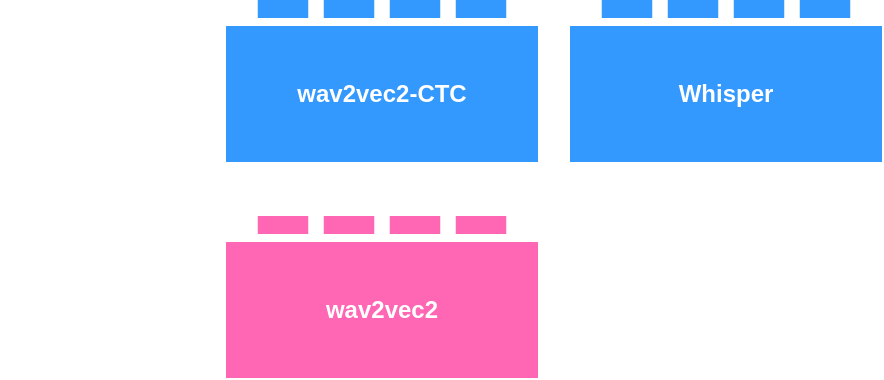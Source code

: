 <mxfile>
    <diagram id="aNeh3odBspCKjpY5AsDh" name="dark">
        <mxGraphModel dx="1484" dy="809" grid="0" gridSize="10" guides="1" tooltips="1" connect="1" arrows="1" fold="1" page="0" pageScale="1" pageWidth="850" pageHeight="1100" background="none" math="0" shadow="0">
            <root>
                <mxCell id="0"/>
                <mxCell id="1" parent="0"/>
                <mxCell id="2" value="&lt;b&gt;&lt;font color=&quot;#ffffff&quot;&gt;wav2vec2-CTC&lt;br&gt;&lt;/font&gt;&lt;/b&gt;" style="rounded=0;whiteSpace=wrap;html=1;fillStyle=solid;fillColor=#3399FF;strokeColor=none;gradientColor=none;" parent="1" vertex="1">
                    <mxGeometry x="89" y="355" width="156" height="68" as="geometry"/>
                </mxCell>
                <mxCell id="4" value="" style="rounded=0;whiteSpace=wrap;html=1;fillStyle=solid;fillColor=#3399FF;strokeColor=none;" parent="1" vertex="1">
                    <mxGeometry x="104.88" y="342" width="25.24" height="9" as="geometry"/>
                </mxCell>
                <mxCell id="5" value="" style="rounded=0;whiteSpace=wrap;html=1;fillStyle=solid;fillColor=#3399FF;strokeColor=none;" parent="1" vertex="1">
                    <mxGeometry x="137.88" y="342" width="25.24" height="9" as="geometry"/>
                </mxCell>
                <mxCell id="6" value="" style="rounded=0;whiteSpace=wrap;html=1;fillStyle=solid;fillColor=#3399FF;strokeColor=none;" parent="1" vertex="1">
                    <mxGeometry x="170.88" y="342" width="25.24" height="9" as="geometry"/>
                </mxCell>
                <mxCell id="7" value="" style="rounded=0;whiteSpace=wrap;html=1;fillStyle=solid;fillColor=#3399FF;strokeColor=none;" parent="1" vertex="1">
                    <mxGeometry x="203.88" y="342" width="25.24" height="9" as="geometry"/>
                </mxCell>
                <mxCell id="8" value="&lt;b&gt;&lt;font color=&quot;#ffffff&quot;&gt;Whisper&lt;/font&gt;&lt;/b&gt;" style="rounded=0;whiteSpace=wrap;html=1;fillStyle=solid;fillColor=#3399FF;strokeColor=none;gradientColor=none;" parent="1" vertex="1">
                    <mxGeometry x="261" y="355" width="156" height="68" as="geometry"/>
                </mxCell>
                <mxCell id="9" value="" style="rounded=0;whiteSpace=wrap;html=1;fillStyle=solid;fillColor=#3399FF;strokeColor=none;" parent="1" vertex="1">
                    <mxGeometry x="276.88" y="342" width="25.24" height="9" as="geometry"/>
                </mxCell>
                <mxCell id="10" value="" style="rounded=0;whiteSpace=wrap;html=1;fillStyle=solid;fillColor=#3399FF;strokeColor=none;" parent="1" vertex="1">
                    <mxGeometry x="309.88" y="342" width="25.24" height="9" as="geometry"/>
                </mxCell>
                <mxCell id="11" value="" style="rounded=0;whiteSpace=wrap;html=1;fillStyle=solid;fillColor=#3399FF;strokeColor=none;" parent="1" vertex="1">
                    <mxGeometry x="342.88" y="342" width="25.24" height="9" as="geometry"/>
                </mxCell>
                <mxCell id="12" value="" style="rounded=0;whiteSpace=wrap;html=1;fillStyle=solid;fillColor=#3399FF;strokeColor=none;" parent="1" vertex="1">
                    <mxGeometry x="375.88" y="342" width="25.24" height="9" as="geometry"/>
                </mxCell>
                <mxCell id="13" value="&lt;b&gt;Transcriber&lt;/b&gt;" style="text;html=1;strokeColor=none;fillColor=none;align=center;verticalAlign=middle;whiteSpace=wrap;rounded=0;fillStyle=solid;fontColor=#FFFFFF;" parent="1" vertex="1">
                    <mxGeometry x="-21" y="374" width="60" height="30" as="geometry"/>
                </mxCell>
                <mxCell id="14" value="&lt;b&gt;&lt;font color=&quot;#ffffff&quot;&gt;wav2vec2&lt;/font&gt;&lt;/b&gt;" style="rounded=0;whiteSpace=wrap;html=1;fillStyle=solid;fillColor=#FF66B3;strokeColor=none;gradientColor=none;" parent="1" vertex="1">
                    <mxGeometry x="89" y="463" width="156" height="68" as="geometry"/>
                </mxCell>
                <mxCell id="15" value="" style="rounded=0;whiteSpace=wrap;html=1;fillStyle=solid;fillColor=#FF66B3;strokeColor=none;" parent="1" vertex="1">
                    <mxGeometry x="104.88" y="450" width="25.24" height="9" as="geometry"/>
                </mxCell>
                <mxCell id="16" value="" style="rounded=0;whiteSpace=wrap;html=1;fillStyle=solid;fillColor=#FF66B3;strokeColor=none;" parent="1" vertex="1">
                    <mxGeometry x="137.88" y="450" width="25.24" height="9" as="geometry"/>
                </mxCell>
                <mxCell id="17" value="" style="rounded=0;whiteSpace=wrap;html=1;fillStyle=solid;fillColor=#FF66B3;strokeColor=none;" parent="1" vertex="1">
                    <mxGeometry x="170.88" y="450" width="25.24" height="9" as="geometry"/>
                </mxCell>
                <mxCell id="18" value="" style="rounded=0;whiteSpace=wrap;html=1;fillStyle=solid;fillColor=#FF66B3;strokeColor=none;" parent="1" vertex="1">
                    <mxGeometry x="203.88" y="450" width="25.24" height="9" as="geometry"/>
                </mxCell>
                <mxCell id="24" value="&lt;b&gt;Classifier&lt;/b&gt;" style="text;html=1;strokeColor=none;fillColor=none;align=center;verticalAlign=middle;whiteSpace=wrap;rounded=0;fillStyle=solid;fontColor=#FFFFFF;" parent="1" vertex="1">
                    <mxGeometry x="-21" y="482" width="60" height="30" as="geometry"/>
                </mxCell>
                <mxCell id="25" value="&lt;b&gt;...&lt;/b&gt;" style="text;html=1;strokeColor=none;fillColor=none;align=center;verticalAlign=middle;whiteSpace=wrap;rounded=0;fillStyle=solid;fontColor=#FFFFFF;" parent="1" vertex="1">
                    <mxGeometry x="305" y="477" width="60" height="30" as="geometry"/>
                </mxCell>
            </root>
        </mxGraphModel>
    </diagram>
    <diagram name="light" id="SFvpBq1D89hEe1eA7A5n">
        <mxGraphModel dx="1484" dy="809" grid="0" gridSize="10" guides="1" tooltips="1" connect="1" arrows="1" fold="1" page="0" pageScale="1" pageWidth="850" pageHeight="1100" background="none" math="0" shadow="0">
            <root>
                <mxCell id="EiLAz7ucPHbTLOx5K-So-0"/>
                <mxCell id="EiLAz7ucPHbTLOx5K-So-1" parent="EiLAz7ucPHbTLOx5K-So-0"/>
                <mxCell id="EiLAz7ucPHbTLOx5K-So-2" value="&lt;b&gt;&lt;font color=&quot;#ffffff&quot;&gt;wav2vec2-CTC&lt;br&gt;&lt;/font&gt;&lt;/b&gt;" style="rounded=0;whiteSpace=wrap;html=1;fillStyle=solid;fillColor=#3399FF;strokeColor=none;gradientColor=none;" parent="EiLAz7ucPHbTLOx5K-So-1" vertex="1">
                    <mxGeometry x="89" y="355" width="156" height="68" as="geometry"/>
                </mxCell>
                <mxCell id="EiLAz7ucPHbTLOx5K-So-3" value="" style="rounded=0;whiteSpace=wrap;html=1;fillStyle=solid;fillColor=#3399FF;strokeColor=none;" parent="EiLAz7ucPHbTLOx5K-So-1" vertex="1">
                    <mxGeometry x="104.88" y="342" width="25.24" height="9" as="geometry"/>
                </mxCell>
                <mxCell id="EiLAz7ucPHbTLOx5K-So-4" value="" style="rounded=0;whiteSpace=wrap;html=1;fillStyle=solid;fillColor=#3399FF;strokeColor=none;" parent="EiLAz7ucPHbTLOx5K-So-1" vertex="1">
                    <mxGeometry x="137.88" y="342" width="25.24" height="9" as="geometry"/>
                </mxCell>
                <mxCell id="EiLAz7ucPHbTLOx5K-So-5" value="" style="rounded=0;whiteSpace=wrap;html=1;fillStyle=solid;fillColor=#3399FF;strokeColor=none;" parent="EiLAz7ucPHbTLOx5K-So-1" vertex="1">
                    <mxGeometry x="170.88" y="342" width="25.24" height="9" as="geometry"/>
                </mxCell>
                <mxCell id="EiLAz7ucPHbTLOx5K-So-6" value="" style="rounded=0;whiteSpace=wrap;html=1;fillStyle=solid;fillColor=#3399FF;strokeColor=none;" parent="EiLAz7ucPHbTLOx5K-So-1" vertex="1">
                    <mxGeometry x="203.88" y="342" width="25.24" height="9" as="geometry"/>
                </mxCell>
                <mxCell id="EiLAz7ucPHbTLOx5K-So-7" value="&lt;b&gt;&lt;font color=&quot;#ffffff&quot;&gt;Whisper&lt;/font&gt;&lt;/b&gt;" style="rounded=0;whiteSpace=wrap;html=1;fillStyle=solid;fillColor=#3399FF;strokeColor=none;gradientColor=none;" parent="EiLAz7ucPHbTLOx5K-So-1" vertex="1">
                    <mxGeometry x="261" y="355" width="156" height="68" as="geometry"/>
                </mxCell>
                <mxCell id="EiLAz7ucPHbTLOx5K-So-8" value="" style="rounded=0;whiteSpace=wrap;html=1;fillStyle=solid;fillColor=#3399FF;strokeColor=none;" parent="EiLAz7ucPHbTLOx5K-So-1" vertex="1">
                    <mxGeometry x="276.88" y="342" width="25.24" height="9" as="geometry"/>
                </mxCell>
                <mxCell id="EiLAz7ucPHbTLOx5K-So-9" value="" style="rounded=0;whiteSpace=wrap;html=1;fillStyle=solid;fillColor=#3399FF;strokeColor=none;" parent="EiLAz7ucPHbTLOx5K-So-1" vertex="1">
                    <mxGeometry x="309.88" y="342" width="25.24" height="9" as="geometry"/>
                </mxCell>
                <mxCell id="EiLAz7ucPHbTLOx5K-So-10" value="" style="rounded=0;whiteSpace=wrap;html=1;fillStyle=solid;fillColor=#3399FF;strokeColor=none;" parent="EiLAz7ucPHbTLOx5K-So-1" vertex="1">
                    <mxGeometry x="342.88" y="342" width="25.24" height="9" as="geometry"/>
                </mxCell>
                <mxCell id="EiLAz7ucPHbTLOx5K-So-11" value="" style="rounded=0;whiteSpace=wrap;html=1;fillStyle=solid;fillColor=#3399FF;strokeColor=none;" parent="EiLAz7ucPHbTLOx5K-So-1" vertex="1">
                    <mxGeometry x="375.88" y="342" width="25.24" height="9" as="geometry"/>
                </mxCell>
                <mxCell id="EiLAz7ucPHbTLOx5K-So-12" value="&lt;b&gt;&lt;font color=&quot;#000000&quot;&gt;Transcriber&lt;/font&gt;&lt;/b&gt;" style="text;html=1;strokeColor=none;fillColor=none;align=center;verticalAlign=middle;whiteSpace=wrap;rounded=0;fillStyle=solid;fontColor=#FFFFFF;" parent="EiLAz7ucPHbTLOx5K-So-1" vertex="1">
                    <mxGeometry x="-21" y="374" width="60" height="30" as="geometry"/>
                </mxCell>
                <mxCell id="EiLAz7ucPHbTLOx5K-So-13" value="&lt;b&gt;&lt;font color=&quot;#ffffff&quot;&gt;wav2vec2&lt;/font&gt;&lt;/b&gt;" style="rounded=0;whiteSpace=wrap;html=1;fillStyle=solid;fillColor=#FF66B3;strokeColor=none;gradientColor=none;" parent="EiLAz7ucPHbTLOx5K-So-1" vertex="1">
                    <mxGeometry x="89" y="463" width="156" height="68" as="geometry"/>
                </mxCell>
                <mxCell id="EiLAz7ucPHbTLOx5K-So-14" value="" style="rounded=0;whiteSpace=wrap;html=1;fillStyle=solid;fillColor=#FF66B3;strokeColor=none;" parent="EiLAz7ucPHbTLOx5K-So-1" vertex="1">
                    <mxGeometry x="104.88" y="450" width="25.24" height="9" as="geometry"/>
                </mxCell>
                <mxCell id="EiLAz7ucPHbTLOx5K-So-15" value="" style="rounded=0;whiteSpace=wrap;html=1;fillStyle=solid;fillColor=#FF66B3;strokeColor=none;" parent="EiLAz7ucPHbTLOx5K-So-1" vertex="1">
                    <mxGeometry x="137.88" y="450" width="25.24" height="9" as="geometry"/>
                </mxCell>
                <mxCell id="EiLAz7ucPHbTLOx5K-So-16" value="" style="rounded=0;whiteSpace=wrap;html=1;fillStyle=solid;fillColor=#FF66B3;strokeColor=none;" parent="EiLAz7ucPHbTLOx5K-So-1" vertex="1">
                    <mxGeometry x="170.88" y="450" width="25.24" height="9" as="geometry"/>
                </mxCell>
                <mxCell id="EiLAz7ucPHbTLOx5K-So-17" value="" style="rounded=0;whiteSpace=wrap;html=1;fillStyle=solid;fillColor=#FF66B3;strokeColor=none;" parent="EiLAz7ucPHbTLOx5K-So-1" vertex="1">
                    <mxGeometry x="203.88" y="450" width="25.24" height="9" as="geometry"/>
                </mxCell>
                <mxCell id="EiLAz7ucPHbTLOx5K-So-18" value="&lt;b&gt;&lt;font color=&quot;#000000&quot;&gt;Classifier&lt;/font&gt;&lt;/b&gt;" style="text;html=1;strokeColor=none;fillColor=none;align=center;verticalAlign=middle;whiteSpace=wrap;rounded=0;fillStyle=solid;fontColor=#FFFFFF;" parent="EiLAz7ucPHbTLOx5K-So-1" vertex="1">
                    <mxGeometry x="-21" y="482" width="60" height="30" as="geometry"/>
                </mxCell>
                <mxCell id="EiLAz7ucPHbTLOx5K-So-19" value="&lt;font color=&quot;#000000&quot;&gt;&lt;b&gt;...&lt;/b&gt;&lt;/font&gt;" style="text;html=1;strokeColor=none;fillColor=none;align=center;verticalAlign=middle;whiteSpace=wrap;rounded=0;fillStyle=solid;fontColor=#FFFFFF;" parent="EiLAz7ucPHbTLOx5K-So-1" vertex="1">
                    <mxGeometry x="305" y="477" width="60" height="30" as="geometry"/>
                </mxCell>
            </root>
        </mxGraphModel>
    </diagram>
</mxfile>